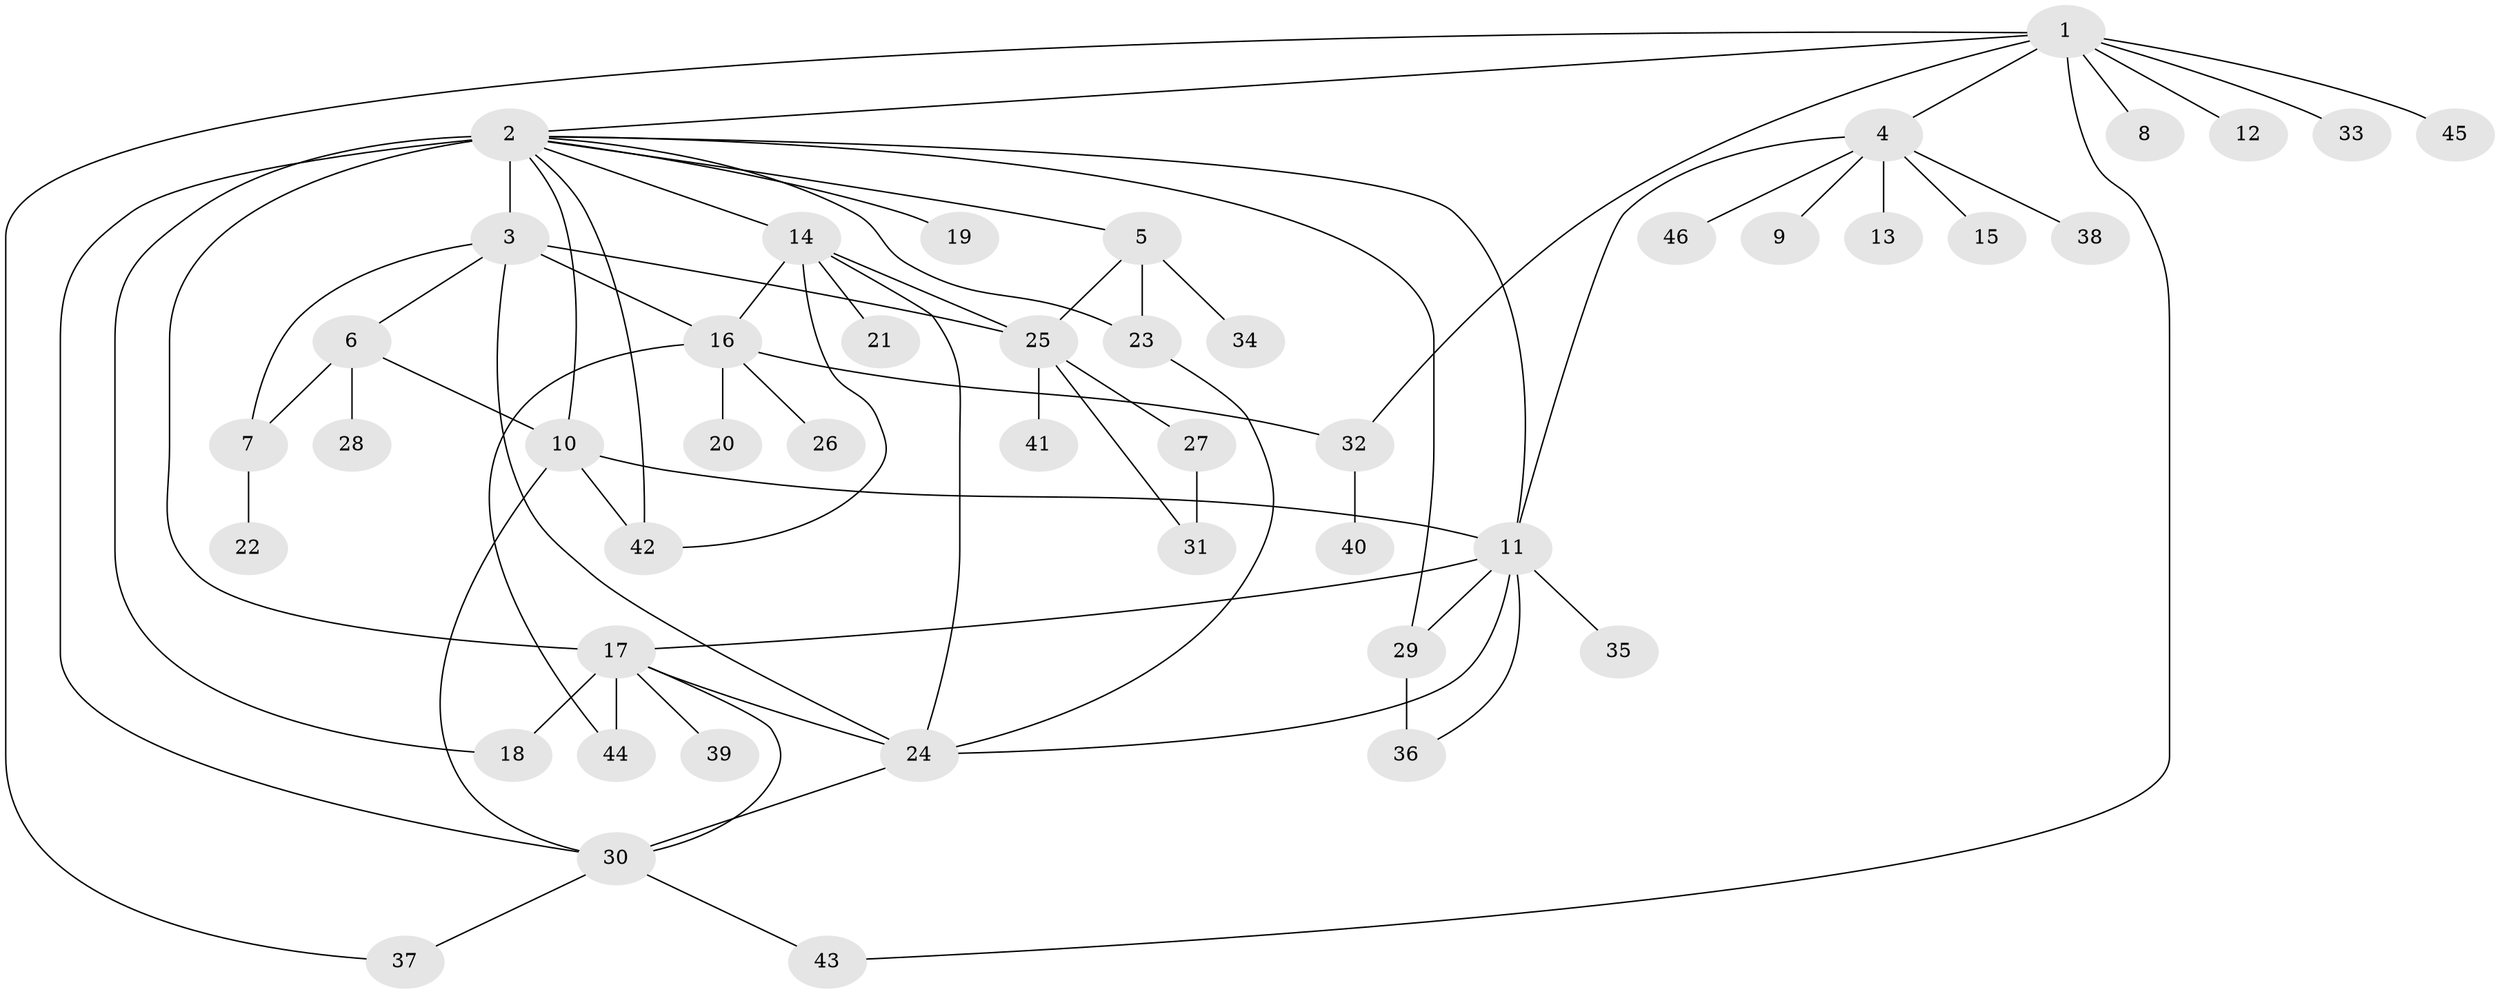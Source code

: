 // original degree distribution, {10: 0.03409090909090909, 23: 0.011363636363636364, 3: 0.06818181818181818, 8: 0.022727272727272728, 2: 0.2159090909090909, 7: 0.06818181818181818, 1: 0.5340909090909091, 5: 0.022727272727272728, 6: 0.011363636363636364, 4: 0.011363636363636364}
// Generated by graph-tools (version 1.1) at 2025/35/03/09/25 02:35:33]
// undirected, 46 vertices, 71 edges
graph export_dot {
graph [start="1"]
  node [color=gray90,style=filled];
  1;
  2;
  3;
  4;
  5;
  6;
  7;
  8;
  9;
  10;
  11;
  12;
  13;
  14;
  15;
  16;
  17;
  18;
  19;
  20;
  21;
  22;
  23;
  24;
  25;
  26;
  27;
  28;
  29;
  30;
  31;
  32;
  33;
  34;
  35;
  36;
  37;
  38;
  39;
  40;
  41;
  42;
  43;
  44;
  45;
  46;
  1 -- 2 [weight=1.0];
  1 -- 4 [weight=1.0];
  1 -- 8 [weight=1.0];
  1 -- 12 [weight=1.0];
  1 -- 32 [weight=1.0];
  1 -- 33 [weight=1.0];
  1 -- 37 [weight=1.0];
  1 -- 43 [weight=1.0];
  1 -- 45 [weight=1.0];
  2 -- 3 [weight=9.0];
  2 -- 5 [weight=1.0];
  2 -- 10 [weight=1.0];
  2 -- 11 [weight=1.0];
  2 -- 14 [weight=1.0];
  2 -- 17 [weight=1.0];
  2 -- 18 [weight=1.0];
  2 -- 19 [weight=1.0];
  2 -- 23 [weight=1.0];
  2 -- 29 [weight=1.0];
  2 -- 30 [weight=1.0];
  2 -- 42 [weight=1.0];
  3 -- 6 [weight=1.0];
  3 -- 7 [weight=1.0];
  3 -- 16 [weight=1.0];
  3 -- 24 [weight=1.0];
  3 -- 25 [weight=1.0];
  4 -- 9 [weight=1.0];
  4 -- 11 [weight=1.0];
  4 -- 13 [weight=1.0];
  4 -- 15 [weight=1.0];
  4 -- 38 [weight=1.0];
  4 -- 46 [weight=1.0];
  5 -- 23 [weight=1.0];
  5 -- 25 [weight=1.0];
  5 -- 34 [weight=2.0];
  6 -- 7 [weight=1.0];
  6 -- 10 [weight=1.0];
  6 -- 28 [weight=2.0];
  7 -- 22 [weight=1.0];
  10 -- 11 [weight=1.0];
  10 -- 30 [weight=1.0];
  10 -- 42 [weight=1.0];
  11 -- 17 [weight=1.0];
  11 -- 24 [weight=1.0];
  11 -- 29 [weight=1.0];
  11 -- 35 [weight=1.0];
  11 -- 36 [weight=1.0];
  14 -- 16 [weight=1.0];
  14 -- 21 [weight=1.0];
  14 -- 24 [weight=1.0];
  14 -- 25 [weight=1.0];
  14 -- 42 [weight=1.0];
  16 -- 20 [weight=1.0];
  16 -- 26 [weight=1.0];
  16 -- 32 [weight=1.0];
  16 -- 44 [weight=1.0];
  17 -- 18 [weight=1.0];
  17 -- 24 [weight=1.0];
  17 -- 30 [weight=1.0];
  17 -- 39 [weight=1.0];
  17 -- 44 [weight=3.0];
  23 -- 24 [weight=1.0];
  24 -- 30 [weight=1.0];
  25 -- 27 [weight=1.0];
  25 -- 31 [weight=1.0];
  25 -- 41 [weight=1.0];
  27 -- 31 [weight=2.0];
  29 -- 36 [weight=2.0];
  30 -- 37 [weight=1.0];
  30 -- 43 [weight=1.0];
  32 -- 40 [weight=1.0];
}
